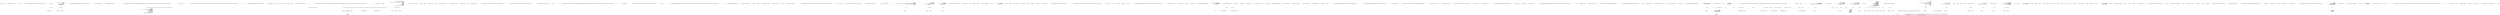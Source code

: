 digraph  {
m0_51 [cluster="Unk.SingleOrDefault", file="ErrorExtensions.cs", label="Entry Unk.SingleOrDefault", span=""];
m0_34 [cluster="Unk.Just", file="ErrorExtensions.cs", label="Entry Unk.Just", span=""];
m0_16 [cluster="System.Collections.Generic.IEnumerable<TSource>.Empty<TSource>()", file="ErrorExtensions.cs", label="Entry System.Collections.Generic.IEnumerable<TSource>.Empty<TSource>()", span="62-62"];
m0_30 [cluster="Unk.>", file="ErrorExtensions.cs", label="Entry Unk.>", span=""];
m0_29 [cluster="Unk.Any", file="ErrorExtensions.cs", label="Entry Unk.Any", span=""];
m0_25 [cluster="CommandLine.Core.InstanceChooser.CreateHelpVerbRequestedError(System.Collections.Generic.IEnumerable<System.Tuple<CommandLine.Core.Verb, System.Type>>, string, System.StringComparer)", file="ErrorExtensions.cs", label="Entry CommandLine.Core.InstanceChooser.CreateHelpVerbRequestedError(System.Collections.Generic.IEnumerable<System.Tuple<CommandLine.Core.Verb, System.Type>>, string, System.StringComparer)", span="69-69"];
m0_49 [cluster="CommandLine.Core.InstanceChooser.CreateHelpVerbRequestedError(System.Collections.Generic.IEnumerable<System.Tuple<CommandLine.Core.Verb, System.Type>>, string, System.StringComparer)", file="ErrorExtensions.cs", label="return verb.Length > 0\r\n                      ? verbs.SingleOrDefault(v => nameComparer.Equals(v.Item1.Name, verb))\r\n                             .ToMaybe()\r\n                             .Return(\r\n                                 v => new HelpVerbRequestedError(v.Item1.Name, v.Item2, true),\r\n                                 new HelpVerbRequestedError(null, null, false))\r\n                      : new HelpVerbRequestedError(null, null, false);", span="74-80"];
m0_50 [cluster="CommandLine.Core.InstanceChooser.CreateHelpVerbRequestedError(System.Collections.Generic.IEnumerable<System.Tuple<CommandLine.Core.Verb, System.Type>>, string, System.StringComparer)", file="ErrorExtensions.cs", label="Exit CommandLine.Core.InstanceChooser.CreateHelpVerbRequestedError(System.Collections.Generic.IEnumerable<System.Tuple<CommandLine.Core.Verb, System.Type>>, string, System.StringComparer)", span="69-69"];
m0_32 [cluster="CommandLine.BadVerbSelectedError.BadVerbSelectedError(string)", file="ErrorExtensions.cs", label="Entry CommandLine.BadVerbSelectedError.BadVerbSelectedError(string)", span="342-342"];
m0_53 [cluster="CommandLine.HelpVerbRequestedError.HelpVerbRequestedError(string, System.Type, bool)", file="ErrorExtensions.cs", label="Entry CommandLine.HelpVerbRequestedError.HelpVerbRequestedError(string, System.Type, bool)", span="368-368"];
m0_3 [cluster="CommandLine.Core.InstanceChooser.Choose(System.Func<System.Collections.Generic.IEnumerable<string>, System.Collections.Generic.IEnumerable<CommandLine.Core.OptionSpecification>, CommandLine.Core.StatePair<System.Collections.Generic.IEnumerable<CommandLine.Core.Token>>>, System.Collections.Generic.IEnumerable<System.Type>, System.Collections.Generic.IEnumerable<string>, System.StringComparer, System.Globalization.CultureInfo)", file="ErrorExtensions.cs", label="Entry CommandLine.Core.InstanceChooser.Choose(System.Func<System.Collections.Generic.IEnumerable<string>, System.Collections.Generic.IEnumerable<CommandLine.Core.OptionSpecification>, CommandLine.Core.StatePair<System.Collections.Generic.IEnumerable<CommandLine.Core.Token>>>, System.Collections.Generic.IEnumerable<System.Type>, System.Collections.Generic.IEnumerable<string>, System.StringComparer, System.Globalization.CultureInfo)", span="26-26"];
m0_12 [cluster="CommandLine.Core.InstanceChooser.Choose(System.Func<System.Collections.Generic.IEnumerable<string>, System.Collections.Generic.IEnumerable<CommandLine.Core.OptionSpecification>, CommandLine.Core.StatePair<System.Collections.Generic.IEnumerable<CommandLine.Core.Token>>>, System.Collections.Generic.IEnumerable<System.Type>, System.Collections.Generic.IEnumerable<string>, System.StringComparer, System.Globalization.CultureInfo)", file="ErrorExtensions.cs", label="var verbs = Verb.SelectFromTypes(types)", span="33-33"];
m0_13 [cluster="CommandLine.Core.InstanceChooser.Choose(System.Func<System.Collections.Generic.IEnumerable<string>, System.Collections.Generic.IEnumerable<CommandLine.Core.OptionSpecification>, CommandLine.Core.StatePair<System.Collections.Generic.IEnumerable<CommandLine.Core.Token>>>, System.Collections.Generic.IEnumerable<System.Type>, System.Collections.Generic.IEnumerable<string>, System.StringComparer, System.Globalization.CultureInfo)", file="ErrorExtensions.cs", label="return arguments.Empty()\r\n                ? ParserResult.Create<object>(\r\n                    ParserResultType.Verbs, new NullInstance(), new[] { new NoVerbSelectedError() }, Maybe.Just(types))\r\n                : nameComparer.Equals(''help'', arguments.First())\r\n                   ? ParserResult.Create<object>(\r\n                        ParserResultType.Verbs,\r\n                        new NullInstance(), new[] { CreateHelpVerbRequestedError(\r\n                            verbs,\r\n                            arguments.Skip(1).SingleOrDefault() ?? string.Empty,\r\n                            nameComparer) }, Maybe.Just(types))\r\n                   : MatchVerb(tokenizer, verbs, arguments, nameComparer, parsingCulture);", span="35-45"];
m0_14 [cluster="CommandLine.Core.InstanceChooser.Choose(System.Func<System.Collections.Generic.IEnumerable<string>, System.Collections.Generic.IEnumerable<CommandLine.Core.OptionSpecification>, CommandLine.Core.StatePair<System.Collections.Generic.IEnumerable<CommandLine.Core.Token>>>, System.Collections.Generic.IEnumerable<System.Type>, System.Collections.Generic.IEnumerable<string>, System.StringComparer, System.Globalization.CultureInfo)", file="ErrorExtensions.cs", label="Exit CommandLine.Core.InstanceChooser.Choose(System.Func<System.Collections.Generic.IEnumerable<string>, System.Collections.Generic.IEnumerable<CommandLine.Core.OptionSpecification>, CommandLine.Core.StatePair<System.Collections.Generic.IEnumerable<CommandLine.Core.Token>>>, System.Collections.Generic.IEnumerable<System.Type>, System.Collections.Generic.IEnumerable<string>, System.StringComparer, System.Globalization.CultureInfo)", span="26-26"];
m0_11 [cluster="CommandLine.Core.NameLookup.Contains(string, System.Collections.Generic.IEnumerable<CommandLine.Core.OptionSpecification>, System.StringComparer)", file="ErrorExtensions.cs", label="Entry CommandLine.Core.NameLookup.Contains(string, System.Collections.Generic.IEnumerable<CommandLine.Core.OptionSpecification>, System.StringComparer)", span="11-11"];
m0_22 [cluster="System.StringComparer.Equals(string, string)", file="ErrorExtensions.cs", label="Entry System.StringComparer.Equals(string, string)", span="0-0"];
m0_41 [cluster="Unk.Single", file="ErrorExtensions.cs", label="Entry Unk.Single", span=""];
m0_52 [cluster="Unk.ToMaybe", file="ErrorExtensions.cs", label="Entry Unk.ToMaybe", span=""];
m0_58 [cluster="lambda expression", file="ErrorExtensions.cs", label="Entry lambda expression", span="78-78"];
m0_4 [cluster="lambda expression", file="ErrorExtensions.cs", label="Entry lambda expression", span="19-19"];
m0_6 [cluster="lambda expression", file="ErrorExtensions.cs", label="Exit lambda expression", span="19-19"];
m0_8 [cluster="lambda expression", file="ErrorExtensions.cs", label="Entry lambda expression", span="19-19"];
m0_10 [cluster="lambda expression", file="ErrorExtensions.cs", label="Exit lambda expression", span="19-19"];
m0_36 [cluster="lambda expression", file="ErrorExtensions.cs", label="nameComparer.Equals(a.Item1.Name, arguments.First())", span="55-55"];
m0_39 [cluster="lambda expression", file="ErrorExtensions.cs", label="Activator.CreateInstance(verbs.Single(v => nameComparer.Equals(v.Item1.Name, arguments.First())).Item2)", span="57-57"];
m0_44 [cluster="lambda expression", file="ErrorExtensions.cs", label="nameComparer.Equals(v.Item1.Name, arguments.First())", span="57-57"];
m0_35 [cluster="lambda expression", file="ErrorExtensions.cs", label="Entry lambda expression", span="55-55"];
m0_38 [cluster="lambda expression", file="ErrorExtensions.cs", label="Entry lambda expression", span="57-57"];
m0_46 [cluster="lambda expression", file="ErrorExtensions.cs", label="Entry lambda expression", span="66-66"];
m0_37 [cluster="lambda expression", file="ErrorExtensions.cs", label="Exit lambda expression", span="55-55"];
m0_40 [cluster="lambda expression", file="ErrorExtensions.cs", label="Exit lambda expression", span="57-57"];
m0_43 [cluster="lambda expression", file="ErrorExtensions.cs", label="Entry lambda expression", span="57-57"];
m0_45 [cluster="lambda expression", file="ErrorExtensions.cs", label="Exit lambda expression", span="57-57"];
m0_47 [cluster="lambda expression", file="ErrorExtensions.cs", label="v.Item2", span="66-66"];
m0_48 [cluster="lambda expression", file="ErrorExtensions.cs", label="Exit lambda expression", span="66-66"];
m0_56 [cluster="lambda expression", file="ErrorExtensions.cs", label="nameComparer.Equals(v.Item1.Name, verb)", span="75-75"];
m0_55 [cluster="lambda expression", file="ErrorExtensions.cs", label="Entry lambda expression", span="75-75"];
m0_57 [cluster="lambda expression", file="ErrorExtensions.cs", label="Exit lambda expression", span="75-75"];
m0_59 [cluster="lambda expression", file="ErrorExtensions.cs", label="new HelpVerbRequestedError(v.Item1.Name, v.Item2, true)", span="78-78"];
m0_60 [cluster="lambda expression", file="ErrorExtensions.cs", label="Exit lambda expression", span="78-78"];
m0_21 [cluster="System.Collections.Generic.IEnumerable<TSource>.First<TSource>()", file="ErrorExtensions.cs", label="Entry System.Collections.Generic.IEnumerable<TSource>.First<TSource>()", span="0-0"];
m0_23 [cluster="System.Collections.Generic.IEnumerable<TSource>.Skip<TSource>(int)", file="ErrorExtensions.cs", label="Entry System.Collections.Generic.IEnumerable<TSource>.Skip<TSource>(int)", span="0-0"];
m0_19 [cluster="CommandLine.Infrastructure.Maybe.Just<T>(T)", file="ErrorExtensions.cs", label="Entry CommandLine.Infrastructure.Maybe.Just<T>(T)", span="68-68"];
m0_33 [cluster="Unk.Select", file="ErrorExtensions.cs", label="Entry Unk.Select", span=""];
m0_18 [cluster="CommandLine.NoVerbSelectedError.NoVerbSelectedError()", file="ErrorExtensions.cs", label="Entry CommandLine.NoVerbSelectedError.NoVerbSelectedError()", span="406-406"];
m0_0 [cluster="CommandLine.Core.InstanceChooser.Choose(System.Collections.Generic.IEnumerable<System.Type>, System.Collections.Generic.IEnumerable<string>, System.StringComparer, System.Globalization.CultureInfo)", file="ErrorExtensions.cs", label="Entry CommandLine.Core.InstanceChooser.Choose(System.Collections.Generic.IEnumerable<System.Type>, System.Collections.Generic.IEnumerable<string>, System.StringComparer, System.Globalization.CultureInfo)", span="12-12"];
m0_2 [cluster="CommandLine.Core.InstanceChooser.Choose(System.Collections.Generic.IEnumerable<System.Type>, System.Collections.Generic.IEnumerable<string>, System.StringComparer, System.Globalization.CultureInfo)", file="ErrorExtensions.cs", label="Exit CommandLine.Core.InstanceChooser.Choose(System.Collections.Generic.IEnumerable<System.Type>, System.Collections.Generic.IEnumerable<string>, System.StringComparer, System.Globalization.CultureInfo)", span="12-12"];
m0_7 [cluster="CommandLine.Core.Tokenizer.Tokenize(System.Collections.Generic.IEnumerable<string>, System.Func<string, bool>)", file="ErrorExtensions.cs", label="Entry CommandLine.Core.Tokenizer.Tokenize(System.Collections.Generic.IEnumerable<string>, System.Func<string, bool>)", span="11-11"];
m0_54 [cluster="Unk.Return", file="ErrorExtensions.cs", label="Entry Unk.Return", span=""];
m0_26 [cluster="CommandLine.Core.InstanceChooser.MatchVerb(System.Func<System.Collections.Generic.IEnumerable<string>, System.Collections.Generic.IEnumerable<CommandLine.Core.OptionSpecification>, CommandLine.Core.StatePair<System.Collections.Generic.IEnumerable<CommandLine.Core.Token>>>, System.Collections.Generic.IEnumerable<System.Tuple<CommandLine.Core.Verb, System.Type>>, System.Collections.Generic.IEnumerable<string>, System.StringComparer, System.Globalization.CultureInfo)", file="ErrorExtensions.cs", label="Entry CommandLine.Core.InstanceChooser.MatchVerb(System.Func<System.Collections.Generic.IEnumerable<string>, System.Collections.Generic.IEnumerable<CommandLine.Core.OptionSpecification>, CommandLine.Core.StatePair<System.Collections.Generic.IEnumerable<CommandLine.Core.Token>>>, System.Collections.Generic.IEnumerable<System.Tuple<CommandLine.Core.Verb, System.Type>>, System.Collections.Generic.IEnumerable<string>, System.StringComparer, System.Globalization.CultureInfo)", span="48-48"];
m0_27 [cluster="CommandLine.Core.InstanceChooser.MatchVerb(System.Func<System.Collections.Generic.IEnumerable<string>, System.Collections.Generic.IEnumerable<CommandLine.Core.OptionSpecification>, CommandLine.Core.StatePair<System.Collections.Generic.IEnumerable<CommandLine.Core.Token>>>, System.Collections.Generic.IEnumerable<System.Tuple<CommandLine.Core.Verb, System.Type>>, System.Collections.Generic.IEnumerable<string>, System.StringComparer, System.Globalization.CultureInfo)", file="ErrorExtensions.cs", label="return verbs.Any(a => nameComparer.Equals(a.Item1.Name, arguments.First()))\r\n                ? InstanceBuilder.Build(\r\n                    Maybe.Just<Func<object>>(() => Activator.CreateInstance(verbs.Single(v => nameComparer.Equals(v.Item1.Name, arguments.First())).Item2)),\r\n                    tokenizer,\r\n                    arguments.Skip(1),\r\n                    nameComparer,\r\n                    parsingCulture)\r\n                : ParserResult.Create<object>(\r\n                    ParserResultType.Verbs,\r\n                    new NullInstance(),\r\n                    new[] { new BadVerbSelectedError(arguments.First()) },\r\n                    Maybe.Just(verbs.Select(v => v.Item2)));", span="55-66"];
m0_28 [cluster="CommandLine.Core.InstanceChooser.MatchVerb(System.Func<System.Collections.Generic.IEnumerable<string>, System.Collections.Generic.IEnumerable<CommandLine.Core.OptionSpecification>, CommandLine.Core.StatePair<System.Collections.Generic.IEnumerable<CommandLine.Core.Token>>>, System.Collections.Generic.IEnumerable<System.Tuple<CommandLine.Core.Verb, System.Type>>, System.Collections.Generic.IEnumerable<string>, System.StringComparer, System.Globalization.CultureInfo)", file="ErrorExtensions.cs", label="Exit CommandLine.Core.InstanceChooser.MatchVerb(System.Func<System.Collections.Generic.IEnumerable<string>, System.Collections.Generic.IEnumerable<CommandLine.Core.OptionSpecification>, CommandLine.Core.StatePair<System.Collections.Generic.IEnumerable<CommandLine.Core.Token>>>, System.Collections.Generic.IEnumerable<System.Tuple<CommandLine.Core.Verb, System.Type>>, System.Collections.Generic.IEnumerable<string>, System.StringComparer, System.Globalization.CultureInfo)", span="48-48"];
m0_17 [cluster="CommandLine.NullInstance.NullInstance()", file="ErrorExtensions.cs", label="Entry CommandLine.NullInstance.NullInstance()", span="9-9"];
m0_20 [cluster="CommandLine.ParserResult.Create<T>(CommandLine.ParserResultType, T, System.Collections.Generic.IEnumerable<CommandLine.Error>, CommandLine.Infrastructure.Maybe<System.Collections.Generic.IEnumerable<System.Type>>)", file="ErrorExtensions.cs", label="Entry CommandLine.ParserResult.Create<T>(CommandLine.ParserResultType, T, System.Collections.Generic.IEnumerable<CommandLine.Error>, CommandLine.Infrastructure.Maybe<System.Collections.Generic.IEnumerable<System.Type>>)", span="105-105"];
m0_42 [cluster="Unk.CreateInstance", file="ErrorExtensions.cs", label="Entry Unk.CreateInstance", span=""];
m0_31 [cluster="CommandLine.Core.InstanceBuilder.Build<T>(CommandLine.Infrastructure.Maybe<System.Func<T>>, System.Func<System.Collections.Generic.IEnumerable<string>, System.Collections.Generic.IEnumerable<CommandLine.Core.OptionSpecification>, CommandLine.Core.StatePair<System.Collections.Generic.IEnumerable<CommandLine.Core.Token>>>, System.Collections.Generic.IEnumerable<string>, System.StringComparer, System.Globalization.CultureInfo)", file="ErrorExtensions.cs", label="Entry CommandLine.Core.InstanceBuilder.Build<T>(CommandLine.Infrastructure.Maybe<System.Func<T>>, System.Func<System.Collections.Generic.IEnumerable<string>, System.Collections.Generic.IEnumerable<CommandLine.Core.OptionSpecification>, CommandLine.Core.StatePair<System.Collections.Generic.IEnumerable<CommandLine.Core.Token>>>, System.Collections.Generic.IEnumerable<string>, System.StringComparer, System.Globalization.CultureInfo)", span="34-34"];
m0_15 [cluster="CommandLine.Core.Verb.SelectFromTypes(System.Collections.Generic.IEnumerable<System.Type>)", file="ErrorExtensions.cs", label="Entry CommandLine.Core.Verb.SelectFromTypes(System.Collections.Generic.IEnumerable<System.Type>)", span="40-40"];
m0_24 [cluster="System.Collections.Generic.IEnumerable<TSource>.SingleOrDefault<TSource>()", file="ErrorExtensions.cs", label="Entry System.Collections.Generic.IEnumerable<TSource>.SingleOrDefault<TSource>()", span="0-0"];
m0_61 [cluster="HelpVerbRequestedError.cstr", file="ErrorExtensions.cs", label="Entry HelpVerbRequestedError.cstr", span=""];
m0_62 [file="ErrorExtensions.cs", label="System.StringComparer", span=""];
m0_63 [file="ErrorExtensions.cs", label="System.Collections.Generic.IEnumerable<CommandLine.Core.OptionSpecification>", span=""];
m0_64 [file="ErrorExtensions.cs", label="System.Collections.Generic.IEnumerable<string>", span=""];
m0_65 [file="ErrorExtensions.cs", label="System.StringComparer", span=""];
m0_66 [file="ErrorExtensions.cs", label="System.Collections.Generic.IEnumerable<System.Tuple<CommandLine.Core.Verb, System.Type>>", span=""];
m0_67 [file="ErrorExtensions.cs", label=string, span=""];
m0_68 [file="ErrorExtensions.cs", label="System.StringComparer", span=""];
m1_8 [cluster="CommandLine.Infrastructure.Maybe.Nothing<T>()", file="HelpTextTests.cs", label="Entry CommandLine.Infrastructure.Maybe.Nothing<T>()", span="63-63"];
m1_12 [cluster="Unk.Create", file="HelpTextTests.cs", label="Entry Unk.Create", span=""];
m1_13 [cluster="Unk.Where", file="HelpTextTests.cs", label="Entry Unk.Where", span=""];
m1_6 [cluster="System.Collections.Generic.KeyValuePair<TKey, TValue>.KeyValuePair(TKey, TValue)", file="HelpTextTests.cs", label="Entry System.Collections.Generic.KeyValuePair<TKey, TValue>.KeyValuePair(TKey, TValue)", span="0-0"];
m1_7 [cluster="CommandLine.Core.OptionSpecification.OptionSpecification(string, string, bool, string, CommandLine.Infrastructure.Maybe<int>, CommandLine.Infrastructure.Maybe<int>, char, CommandLine.Infrastructure.Maybe<object>, System.Type, string, string, System.Collections.Generic.IEnumerable<string>)", file="HelpTextTests.cs", label="Entry CommandLine.Core.OptionSpecification.OptionSpecification(string, string, bool, string, CommandLine.Infrastructure.Maybe<int>, CommandLine.Infrastructure.Maybe<int>, char, CommandLine.Infrastructure.Maybe<object>, System.Type, string, string, System.Collections.Generic.IEnumerable<string>)", span="17-17"];
m1_11 [cluster="Unk.Single", file="HelpTextTests.cs", label="Entry Unk.Single", span=""];
m1_15 [cluster="Unk.NotNull", file="HelpTextTests.cs", label="Entry Unk.NotNull", span=""];
m1_27 [cluster="CommandLine.Core.TypeConverter.ChangeType(System.Collections.Generic.IEnumerable<string>, System.Type, bool, System.Globalization.CultureInfo)", file="HelpTextTests.cs", label="Entry CommandLine.Core.TypeConverter.ChangeType(System.Collections.Generic.IEnumerable<string>, System.Type, bool, System.Globalization.CultureInfo)", span="12-12"];
m1_0 [cluster="CommandLine.Tests.Unit.Core.OptionMapperTests.Map_boolean_switch_creates_boolean_value()", file="HelpTextTests.cs", label="Entry CommandLine.Tests.Unit.Core.OptionMapperTests.Map_boolean_switch_creates_boolean_value()", span="16-16"];
m1_1 [cluster="CommandLine.Tests.Unit.Core.OptionMapperTests.Map_boolean_switch_creates_boolean_value()", file="HelpTextTests.cs", label="var tokenPartitions = new[]\r\n                {\r\n                    new KeyValuePair<string, IEnumerable<string>>(''x'', new [] { ''true'' })\r\n                }", span="19-22"];
m1_2 [cluster="CommandLine.Tests.Unit.Core.OptionMapperTests.Map_boolean_switch_creates_boolean_value()", file="HelpTextTests.cs", label="var specProps = new[]\r\n                {\r\n                    SpecificationProperty.Create(\r\n                        new OptionSpecification(''x'', string.Empty, false, string.Empty, Maybe.Nothing<int>(), Maybe.Nothing<int>(), '\0', Maybe.Nothing<object>(), typeof(bool), string.Empty, string.Empty, new List<string>()), \r\n                        typeof(FakeOptions).GetProperties().Single(p => p.Name.Equals(''BoolValue'', StringComparison.Ordinal)),\r\n                        Maybe.Nothing<object>())\r\n                }", span="23-29"];
m1_3 [cluster="CommandLine.Tests.Unit.Core.OptionMapperTests.Map_boolean_switch_creates_boolean_value()", file="HelpTextTests.cs", label="var result = OptionMapper.MapValues(\r\n                specProps.Where(pt => pt.Specification.IsOption()),\r\n                tokenPartitions,\r\n                (vals, type, isScalar) => TypeConverter.ChangeType(vals, type, isScalar, CultureInfo.InvariantCulture),\r\n                StringComparer.InvariantCulture)", span="32-36"];
m1_4 [cluster="CommandLine.Tests.Unit.Core.OptionMapperTests.Map_boolean_switch_creates_boolean_value()", file="HelpTextTests.cs", label="Assert.NotNull(result.Value.Single(\r\n                a => a.Specification.IsOption()\r\n                && ((OptionSpecification)a.Specification).ShortName.Equals(''x'')\r\n                && (bool)((Just<object>)a.Value).Value))", span="39-42"];
m1_5 [cluster="CommandLine.Tests.Unit.Core.OptionMapperTests.Map_boolean_switch_creates_boolean_value()", file="HelpTextTests.cs", label="Exit CommandLine.Tests.Unit.Core.OptionMapperTests.Map_boolean_switch_creates_boolean_value()", span="16-16"];
m1_28 [cluster="lambda expression", file="HelpTextTests.cs", label="Entry lambda expression", span="40-42"];
m1_16 [cluster="lambda expression", file="HelpTextTests.cs", label="Entry lambda expression", span="27-27"];
m1_20 [cluster="lambda expression", file="HelpTextTests.cs", label="Entry lambda expression", span="33-33"];
m1_24 [cluster="lambda expression", file="HelpTextTests.cs", label="Entry lambda expression", span="35-35"];
m1_17 [cluster="lambda expression", file="HelpTextTests.cs", label="p.Name.Equals(''BoolValue'', StringComparison.Ordinal)", span="27-27"];
m1_18 [cluster="lambda expression", file="HelpTextTests.cs", label="Exit lambda expression", span="27-27"];
m1_21 [cluster="lambda expression", file="HelpTextTests.cs", label="pt.Specification.IsOption()", span="33-33"];
m1_22 [cluster="lambda expression", file="HelpTextTests.cs", label="Exit lambda expression", span="33-33"];
m1_25 [cluster="lambda expression", file="HelpTextTests.cs", label="TypeConverter.ChangeType(vals, type, isScalar, CultureInfo.InvariantCulture)", span="35-35"];
m1_26 [cluster="lambda expression", file="HelpTextTests.cs", label="Exit lambda expression", span="35-35"];
m1_29 [cluster="lambda expression", file="HelpTextTests.cs", label="a.Specification.IsOption()\r\n                && ((OptionSpecification)a.Specification).ShortName.Equals(''x'')\r\n                && (bool)((Just<object>)a.Value).Value", span="40-42"];
m1_30 [cluster="lambda expression", file="HelpTextTests.cs", label="Exit lambda expression", span="40-42"];
m1_31 [cluster="string.Equals(string)", file="HelpTextTests.cs", label="Entry string.Equals(string)", span="0-0"];
m1_19 [cluster="string.Equals(string, System.StringComparison)", file="HelpTextTests.cs", label="Entry string.Equals(string, System.StringComparison)", span="0-0"];
m1_23 [cluster="CommandLine.Core.Specification.IsOption()", file="HelpTextTests.cs", label="Entry CommandLine.Core.Specification.IsOption()", span="11-11"];
m1_14 [cluster="Unk.MapValues", file="HelpTextTests.cs", label="Entry Unk.MapValues", span=""];
m1_10 [cluster="System.Type.GetProperties()", file="HelpTextTests.cs", label="Entry System.Type.GetProperties()", span="0-0"];
m1_9 [cluster="System.Collections.Generic.List<T>.List()", file="HelpTextTests.cs", label="Entry System.Collections.Generic.List<T>.List()", span="0-0"];
m2_27 [cluster="System.Linq.Enumerable.Empty<TResult>()", file="ParserTests.cs", label="Entry System.Linq.Enumerable.Empty<TResult>()", span="0-0"];
m2_28 [cluster="CommandLine.Core.OptionSpecification.FromAttribute(CommandLine.OptionAttribute, System.Type, System.Collections.Generic.IEnumerable<string>)", file="ParserTests.cs", label="Entry CommandLine.Core.OptionSpecification.FromAttribute(CommandLine.OptionAttribute, System.Type, System.Collections.Generic.IEnumerable<string>)", span="32-32"];
m2_0 [cluster="CommandLine.Core.Specification.Specification(CommandLine.Core.SpecificationType, bool, CommandLine.Infrastructure.Maybe<int>, CommandLine.Infrastructure.Maybe<int>, CommandLine.Infrastructure.Maybe<object>, System.Type, CommandLine.Core.TargetType)", file="ParserTests.cs", label="Entry CommandLine.Core.Specification.Specification(CommandLine.Core.SpecificationType, bool, CommandLine.Infrastructure.Maybe<int>, CommandLine.Infrastructure.Maybe<int>, CommandLine.Infrastructure.Maybe<object>, System.Type, CommandLine.Core.TargetType)", span="35-35"];
m2_1 [cluster="CommandLine.Core.Specification.Specification(CommandLine.Core.SpecificationType, bool, CommandLine.Infrastructure.Maybe<int>, CommandLine.Infrastructure.Maybe<int>, CommandLine.Infrastructure.Maybe<object>, System.Type, CommandLine.Core.TargetType)", file="ParserTests.cs", label="this.tag = tag", span="38-38"];
m2_2 [cluster="CommandLine.Core.Specification.Specification(CommandLine.Core.SpecificationType, bool, CommandLine.Infrastructure.Maybe<int>, CommandLine.Infrastructure.Maybe<int>, CommandLine.Infrastructure.Maybe<object>, System.Type, CommandLine.Core.TargetType)", file="ParserTests.cs", label="this.required = required", span="39-39"];
m2_3 [cluster="CommandLine.Core.Specification.Specification(CommandLine.Core.SpecificationType, bool, CommandLine.Infrastructure.Maybe<int>, CommandLine.Infrastructure.Maybe<int>, CommandLine.Infrastructure.Maybe<object>, System.Type, CommandLine.Core.TargetType)", file="ParserTests.cs", label="this.min = min", span="40-40"];
m2_4 [cluster="CommandLine.Core.Specification.Specification(CommandLine.Core.SpecificationType, bool, CommandLine.Infrastructure.Maybe<int>, CommandLine.Infrastructure.Maybe<int>, CommandLine.Infrastructure.Maybe<object>, System.Type, CommandLine.Core.TargetType)", file="ParserTests.cs", label="this.max = max", span="41-41"];
m2_5 [cluster="CommandLine.Core.Specification.Specification(CommandLine.Core.SpecificationType, bool, CommandLine.Infrastructure.Maybe<int>, CommandLine.Infrastructure.Maybe<int>, CommandLine.Infrastructure.Maybe<object>, System.Type, CommandLine.Core.TargetType)", file="ParserTests.cs", label="this.defaultValue = defaultValue", span="42-42"];
m2_6 [cluster="CommandLine.Core.Specification.Specification(CommandLine.Core.SpecificationType, bool, CommandLine.Infrastructure.Maybe<int>, CommandLine.Infrastructure.Maybe<int>, CommandLine.Infrastructure.Maybe<object>, System.Type, CommandLine.Core.TargetType)", file="ParserTests.cs", label="this.conversionType = conversionType", span="43-43"];
m2_7 [cluster="CommandLine.Core.Specification.Specification(CommandLine.Core.SpecificationType, bool, CommandLine.Infrastructure.Maybe<int>, CommandLine.Infrastructure.Maybe<int>, CommandLine.Infrastructure.Maybe<object>, System.Type, CommandLine.Core.TargetType)", file="ParserTests.cs", label="this.targetType = targetType", span="44-44"];
m2_8 [cluster="CommandLine.Core.Specification.Specification(CommandLine.Core.SpecificationType, bool, CommandLine.Infrastructure.Maybe<int>, CommandLine.Infrastructure.Maybe<int>, CommandLine.Infrastructure.Maybe<object>, System.Type, CommandLine.Core.TargetType)", file="ParserTests.cs", label="Exit CommandLine.Core.Specification.Specification(CommandLine.Core.SpecificationType, bool, CommandLine.Infrastructure.Maybe<int>, CommandLine.Infrastructure.Maybe<int>, CommandLine.Infrastructure.Maybe<object>, System.Type, CommandLine.Core.TargetType)", span="35-35"];
m2_24 [cluster="System.Collections.Generic.IEnumerable<TSource>.Count<TSource>()", file="ParserTests.cs", label="Entry System.Collections.Generic.IEnumerable<TSource>.Count<TSource>()", span="0-0"];
m2_23 [cluster="System.Collections.IEnumerable.OfType<TResult>()", file="ParserTests.cs", label="Entry System.Collections.IEnumerable.OfType<TResult>()", span="0-0"];
m2_29 [cluster="string.ToLowerInvariant()", file="ParserTests.cs", label="Entry string.ToLowerInvariant()", span="0-0"];
m2_26 [cluster="System.Enum.GetNames(System.Type)", file="ParserTests.cs", label="Entry System.Enum.GetNames(System.Type)", span="0-0"];
m2_31 [cluster="CommandLine.Core.ValueSpecification.FromAttribute(CommandLine.ValueAttribute, System.Type)", file="ParserTests.cs", label="Entry CommandLine.Core.ValueSpecification.FromAttribute(CommandLine.ValueAttribute, System.Type)", span="18-18"];
m2_9 [cluster="CommandLine.Core.Specification.FromProperty(System.Reflection.PropertyInfo)", file="ParserTests.cs", label="Entry CommandLine.Core.Specification.FromProperty(System.Reflection.PropertyInfo)", span="82-82"];
m2_10 [cluster="CommandLine.Core.Specification.FromProperty(System.Reflection.PropertyInfo)", file="ParserTests.cs", label="var attrs = property.GetCustomAttributes(true)", span="84-84"];
m2_13 [cluster="CommandLine.Core.Specification.FromProperty(System.Reflection.PropertyInfo)", file="ParserTests.cs", label="var spec = OptionSpecification.FromAttribute(oa.Single(), property.PropertyType,\r\n                    property.PropertyType.IsEnum\r\n                        ? Enum.GetNames(property.PropertyType)\r\n                        : Enumerable.Empty<string>())", span="88-91"];
m2_15 [cluster="CommandLine.Core.Specification.FromProperty(System.Reflection.PropertyInfo)", file="ParserTests.cs", label="return spec.WithLongName(property.Name.ToLowerInvariant());", span="94-94"];
m2_19 [cluster="CommandLine.Core.Specification.FromProperty(System.Reflection.PropertyInfo)", file="ParserTests.cs", label="return ValueSpecification.FromAttribute(va.Single(), property.PropertyType);", span="102-102"];
m2_11 [cluster="CommandLine.Core.Specification.FromProperty(System.Reflection.PropertyInfo)", file="ParserTests.cs", label="var oa = attrs.OfType<OptionAttribute>()", span="85-85"];
m2_17 [cluster="CommandLine.Core.Specification.FromProperty(System.Reflection.PropertyInfo)", file="ParserTests.cs", label="var va = attrs.OfType<ValueAttribute>()", span="99-99"];
m2_12 [cluster="CommandLine.Core.Specification.FromProperty(System.Reflection.PropertyInfo)", file="ParserTests.cs", label="oa.Count() == 1", span="86-86"];
m2_14 [cluster="CommandLine.Core.Specification.FromProperty(System.Reflection.PropertyInfo)", file="ParserTests.cs", label="spec.ShortName.Length == 0 && spec.LongName.Length == 0", span="92-92"];
m2_16 [cluster="CommandLine.Core.Specification.FromProperty(System.Reflection.PropertyInfo)", file="ParserTests.cs", label="return spec;", span="96-96"];
m2_18 [cluster="CommandLine.Core.Specification.FromProperty(System.Reflection.PropertyInfo)", file="ParserTests.cs", label="va.Count() == 1", span="100-100"];
m2_20 [cluster="CommandLine.Core.Specification.FromProperty(System.Reflection.PropertyInfo)", file="ParserTests.cs", label="throw new InvalidOperationException();", span="105-105"];
m2_21 [cluster="CommandLine.Core.Specification.FromProperty(System.Reflection.PropertyInfo)", file="ParserTests.cs", label="Exit CommandLine.Core.Specification.FromProperty(System.Reflection.PropertyInfo)", span="82-82"];
m2_22 [cluster="System.Reflection.MemberInfo.GetCustomAttributes(bool)", file="ParserTests.cs", label="Entry System.Reflection.MemberInfo.GetCustomAttributes(bool)", span="0-0"];
m2_25 [cluster="System.Collections.Generic.IEnumerable<TSource>.Single<TSource>()", file="ParserTests.cs", label="Entry System.Collections.Generic.IEnumerable<TSource>.Single<TSource>()", span="0-0"];
m2_30 [cluster="CommandLine.Core.OptionSpecification.WithLongName(string)", file="ParserTests.cs", label="Entry CommandLine.Core.OptionSpecification.WithLongName(string)", span="20-20"];
m2_32 [cluster="System.InvalidOperationException.InvalidOperationException()", file="ParserTests.cs", label="Entry System.InvalidOperationException.InvalidOperationException()", span="0-0"];
m2_33 [file="ParserTests.cs", label="CommandLine.Core.Specification", span=""];
m4_46 [cluster="Unk.ThrowingValidate", file="StringExtensions.cs", label="Entry Unk.ThrowingValidate", span=""];
m4_65 [cluster="T.SetProperties<T>(System.Collections.Generic.IEnumerable<CommandLine.Core.SpecificationProperty>, System.Func<CommandLine.Core.SpecificationProperty, bool>, System.Func<CommandLine.Core.SpecificationProperty, object>)", file="StringExtensions.cs", label="Entry T.SetProperties<T>(System.Collections.Generic.IEnumerable<CommandLine.Core.SpecificationProperty>, System.Func<CommandLine.Core.SpecificationProperty, bool>, System.Func<CommandLine.Core.SpecificationProperty, object>)", span="58-58"];
m4_10 [cluster="CommandLine.Core.Tokenizer.ExplodeOptionList(CommandLine.Core.StatePair<System.Collections.Generic.IEnumerable<CommandLine.Core.Token>>, System.Func<string, CommandLine.Infrastructure.Maybe<char>>)", file="StringExtensions.cs", label="Entry CommandLine.Core.Tokenizer.ExplodeOptionList(CommandLine.Core.StatePair<System.Collections.Generic.IEnumerable<CommandLine.Core.Token>>, System.Func<string, CommandLine.Infrastructure.Maybe<char>>)", span="44-44"];
m4_108 [cluster="string.MatchName(string, string, System.StringComparer)", file="StringExtensions.cs", label="Entry string.MatchName(string, string, System.StringComparer)", span="8-8"];
m4_55 [cluster="CommandLine.Core.TokenPartitioner.Partition(System.Collections.Generic.IEnumerable<CommandLine.Core.Token>, System.Func<string, CommandLine.Infrastructure.Maybe<CommandLine.Core.TypeDescriptor>>)", file="StringExtensions.cs", label="Entry CommandLine.Core.TokenPartitioner.Partition(System.Collections.Generic.IEnumerable<CommandLine.Core.Token>, System.Func<string, CommandLine.Infrastructure.Maybe<CommandLine.Core.TypeDescriptor>>)", span="12-12"];
m4_44 [cluster="CommandLine.Infrastructure.Maybe<T1>.Return<T1, T2>(System.Func<T1, T2>, T2)", file="StringExtensions.cs", label="Entry CommandLine.Infrastructure.Maybe<T1>.Return<T1, T2>(System.Func<T1, T2>, T2)", span="100-100"];
m4_71 [cluster="System.Collections.Generic.IEnumerable<TSource>.ToArray<TSource>()", file="StringExtensions.cs", label="Entry System.Collections.Generic.IEnumerable<TSource>.ToArray<TSource>()", span="0-0"];
m4_101 [cluster="CommandLine.Core.TypeConverter.ChangeType(System.Collections.Generic.IEnumerable<string>, System.Type, bool, System.Globalization.CultureInfo)", file="StringExtensions.cs", label="Entry CommandLine.Core.TypeConverter.ChangeType(System.Collections.Generic.IEnumerable<string>, System.Type, bool, System.Globalization.CultureInfo)", span="12-12"];
m4_115 [cluster="CommandLine.Infrastructure.Maybe<T>.IsJust<T>()", file="StringExtensions.cs", label="Entry CommandLine.Infrastructure.Maybe<T>.IsJust<T>()", span="149-149"];
m4_130 [cluster="CommandLine.Infrastructure.Maybe<T>.MatchNothing()", file="StringExtensions.cs", label="Entry CommandLine.Infrastructure.Maybe<T>.MatchNothing()", span="26-26"];
m4_90 [cluster="Unk.>", file="StringExtensions.cs", label="Entry Unk.>", span=""];
m4_18 [cluster="CommandLine.Core.NameLookup.HavingSeparator(string, System.Collections.Generic.IEnumerable<CommandLine.Core.OptionSpecification>, System.StringComparer)", file="StringExtensions.cs", label="Entry CommandLine.Core.NameLookup.HavingSeparator(string, System.Collections.Generic.IEnumerable<CommandLine.Core.OptionSpecification>, System.StringComparer)", span="16-16"];
m4_58 [cluster="CommandLine.Core.Specification.IsValue()", file="StringExtensions.cs", label="Entry CommandLine.Core.Specification.IsValue()", span="15-15"];
m4_70 [cluster="System.Type.CreateDefaultForImmutable()", file="StringExtensions.cs", label="Entry System.Type.CreateDefaultForImmutable()", span="122-122"];
m4_68 [cluster="System.Reflection.MethodBase.GetParameters()", file="StringExtensions.cs", label="Entry System.Reflection.MethodBase.GetParameters()", span="0-0"];
m4_74 [cluster="System.Collections.Generic.IEnumerable<CommandLine.Core.SpecificationProperty>.Validate(System.Collections.Generic.IEnumerable<System.Func<System.Collections.Generic.IEnumerable<CommandLine.Core.SpecificationProperty>, System.Collections.Generic.IEnumerable<CommandLine.Error>>>)", file="StringExtensions.cs", label="Entry System.Collections.Generic.IEnumerable<CommandLine.Core.SpecificationProperty>.Validate(System.Collections.Generic.IEnumerable<System.Func<System.Collections.Generic.IEnumerable<CommandLine.Core.SpecificationProperty>, System.Collections.Generic.IEnumerable<CommandLine.Error>>>)", span="40-40"];
m4_76 [cluster="Unk.Create", file="StringExtensions.cs", label="Entry Unk.Create", span=""];
m4_123 [cluster="CommandLine.Infrastructure.Maybe<T>.IsNothing<T>()", file="StringExtensions.cs", label="Entry CommandLine.Infrastructure.Maybe<T>.IsNothing<T>()", span="144-144"];
m4_119 [cluster="CommandLine.Infrastructure.Maybe<T>.FromJust<T>(System.Exception)", file="StringExtensions.cs", label="Entry CommandLine.Infrastructure.Maybe<T>.FromJust<T>(System.Exception)", span="134-134"];
m4_86 [cluster="CommandLine.Core.SpecificationProperty.Create(CommandLine.Core.Specification, System.Reflection.PropertyInfo, CommandLine.Infrastructure.Maybe<object>)", file="StringExtensions.cs", label="Entry CommandLine.Core.SpecificationProperty.Create(CommandLine.Core.Specification, System.Reflection.PropertyInfo, CommandLine.Infrastructure.Maybe<object>)", span="21-21"];
m4_14 [cluster="CommandLine.Core.NameLookup.Contains(string, System.Collections.Generic.IEnumerable<CommandLine.Core.OptionSpecification>, System.StringComparer)", file="StringExtensions.cs", label="Entry CommandLine.Core.NameLookup.Contains(string, System.Collections.Generic.IEnumerable<CommandLine.Core.OptionSpecification>, System.StringComparer)", span="11-11"];
m4_67 [cluster="Unk.GetConstructor", file="StringExtensions.cs", label="Entry Unk.GetConstructor", span=""];
m4_50 [cluster="System.StringComparer.Equals(string, string)", file="StringExtensions.cs", label="Entry System.StringComparer.Equals(string, string)", span="0-0"];
m4_45 [cluster="System.Type.GetSpecifications<T>(System.Func<System.Reflection.PropertyInfo, T>)", file="StringExtensions.cs", label="Entry System.Type.GetSpecifications<T>(System.Func<System.Reflection.PropertyInfo, T>)", span="14-14"];
m4_60 [cluster="Unk.Single", file="StringExtensions.cs", label="Entry Unk.Single", span=""];
m4_48 [cluster="System.Collections.Generic.IEnumerable<TSource>.Any<TSource>()", file="StringExtensions.cs", label="Entry System.Collections.Generic.IEnumerable<TSource>.Any<TSource>()", span="0-0"];
m4_51 [cluster="System.Func<TResult>.Invoke()", file="StringExtensions.cs", label="Entry System.Func<TResult>.Invoke()", span="0-0"];
m4_73 [cluster="CommandLine.Core.SpecificationPropertyRules.Lookup(System.Collections.Generic.IEnumerable<CommandLine.Core.Token>)", file="StringExtensions.cs", label="Entry CommandLine.Core.SpecificationPropertyRules.Lookup(System.Collections.Generic.IEnumerable<CommandLine.Core.Token>)", span="12-12"];
m4_91 [cluster="lambda expression", file="StringExtensions.cs", label="Entry lambda expression", span="54-54"];
m4_5 [cluster="lambda expression", file="StringExtensions.cs", label="var tokens = Tokenizer.Tokenize(args, name => NameLookup.Contains(name, optionSpecs, nameComparer))", span="23-23"];
m4_12 [cluster="lambda expression", file="StringExtensions.cs", label="NameLookup.Contains(name, optionSpecs, nameComparer)", span="23-23"];
m4_6 [cluster="lambda expression", file="StringExtensions.cs", label="var explodedTokens = Tokenizer.ExplodeOptionList(\r\n                            tokens,\r\n                            name => NameLookup.HavingSeparator(name, optionSpecs, nameComparer))", span="24-26"];
m4_16 [cluster="lambda expression", file="StringExtensions.cs", label="NameLookup.HavingSeparator(name, optionSpecs, nameComparer)", span="26-26"];
m4_4 [cluster="lambda expression", file="StringExtensions.cs", label="Entry lambda expression", span="21-28"];
m4_11 [cluster="lambda expression", file="StringExtensions.cs", label="Entry lambda expression", span="23-23"];
m4_7 [cluster="lambda expression", file="StringExtensions.cs", label="return explodedTokens;", span="27-27"];
m4_15 [cluster="lambda expression", file="StringExtensions.cs", label="Entry lambda expression", span="26-26"];
m4_8 [cluster="lambda expression", file="StringExtensions.cs", label="Exit lambda expression", span="21-28"];
m4_13 [cluster="lambda expression", file="StringExtensions.cs", label="Exit lambda expression", span="23-23"];
m4_17 [cluster="lambda expression", file="StringExtensions.cs", label="Exit lambda expression", span="26-26"];
m4_88 [cluster="lambda expression", file="StringExtensions.cs", label="typeof(T).IsMutable()\r\n                    ? factory.Return(f => f(), Activator.CreateInstance<T>())\r\n                    : ReflectionHelper.CreateDefaultImmutableInstance<T>(\r\n                        (from p in specProps select p.Specification.ConversionType).ToArray())", span="53-56"];
m4_95 [cluster="lambda expression", file="StringExtensions.cs", label="TypeLookup.FindTypeDescriptorAndSibling(name, optionSpecs, nameComparer)", span="72-72"];
m4_99 [cluster="lambda expression", file="StringExtensions.cs", label="TypeConverter.ChangeType(vals, type, isScalar, parsingCulture)", span="77-77"];
m4_103 [cluster="lambda expression", file="StringExtensions.cs", label="TypeConverter.ChangeType(vals, type, isScalar, parsingCulture)", span="83-83"];
m4_106 [cluster="lambda expression", file="StringExtensions.cs", label="token.Text.MatchName(o.ShortName, o.LongName, nameComparer)", span="87-87"];
m4_77 [cluster="lambda expression", file="StringExtensions.cs", label="Entry lambda expression", span="41-41"];
m4_81 [cluster="lambda expression", file="StringExtensions.cs", label="Entry lambda expression", span="43-44"];
m4_94 [cluster="lambda expression", file="StringExtensions.cs", label="Entry lambda expression", span="72-72"];
m4_98 [cluster="lambda expression", file="StringExtensions.cs", label="Entry lambda expression", span="77-77"];
m4_102 [cluster="lambda expression", file="StringExtensions.cs", label="Entry lambda expression", span="83-83"];
m4_105 [cluster="lambda expression", file="StringExtensions.cs", label="Entry lambda expression", span="87-87"];
m4_109 [cluster="lambda expression", file="StringExtensions.cs", label="Entry lambda expression", span="94-94"];
m4_137 [cluster="lambda expression", file="StringExtensions.cs", label="Entry lambda expression", span="114-114"];
m4_140 [cluster="lambda expression", file="StringExtensions.cs", label="Entry lambda expression", span="115-115"];
m4_112 [cluster="lambda expression", file="StringExtensions.cs", label="Entry lambda expression", span="97-97"];
m4_116 [cluster="lambda expression", file="StringExtensions.cs", label="Entry lambda expression", span="98-98"];
m4_120 [cluster="lambda expression", file="StringExtensions.cs", label="Entry lambda expression", span="100-100"];
m4_124 [cluster="lambda expression", file="StringExtensions.cs", label="Entry lambda expression", span="101-101"];
m4_127 [cluster="lambda expression", file="StringExtensions.cs", label="Entry lambda expression", span="103-105"];
m4_131 [cluster="lambda expression", file="StringExtensions.cs", label="Entry lambda expression", span="106-106"];
m4_78 [cluster="lambda expression", file="StringExtensions.cs", label="f().GetType()", span="41-41"];
m4_79 [cluster="lambda expression", file="StringExtensions.cs", label="Exit lambda expression", span="41-41"];
m4_82 [cluster="lambda expression", file="StringExtensions.cs", label="SpecificationProperty.Create(\r\n                    Specification.FromProperty(pi), pi, Maybe.Nothing<object>())", span="43-44"];
m4_83 [cluster="lambda expression", file="StringExtensions.cs", label="Exit lambda expression", span="43-44"];
m4_87 [cluster="lambda expression", file="StringExtensions.cs", label="Entry lambda expression", span="52-56"];
m4_89 [cluster="lambda expression", file="StringExtensions.cs", label="Exit lambda expression", span="52-56"];
m4_92 [cluster="lambda expression", file="StringExtensions.cs", label="f()", span="54-54"];
m4_93 [cluster="lambda expression", file="StringExtensions.cs", label="Exit lambda expression", span="54-54"];
m4_96 [cluster="lambda expression", file="StringExtensions.cs", label="Exit lambda expression", span="72-72"];
m4_100 [cluster="lambda expression", file="StringExtensions.cs", label="Exit lambda expression", span="77-77"];
m4_104 [cluster="lambda expression", file="StringExtensions.cs", label="Exit lambda expression", span="83-83"];
m4_107 [cluster="lambda expression", file="StringExtensions.cs", label="Exit lambda expression", span="87-87"];
m4_110 [cluster="lambda expression", file="StringExtensions.cs", label="f()", span="94-94"];
m4_111 [cluster="lambda expression", file="StringExtensions.cs", label="Exit lambda expression", span="94-94"];
m4_113 [cluster="lambda expression", file="StringExtensions.cs", label="sp.Value.IsJust()", span="97-97"];
m4_114 [cluster="lambda expression", file="StringExtensions.cs", label="Exit lambda expression", span="97-97"];
m4_117 [cluster="lambda expression", file="StringExtensions.cs", label="sp.Value.FromJust()", span="98-98"];
m4_118 [cluster="lambda expression", file="StringExtensions.cs", label="Exit lambda expression", span="98-98"];
m4_121 [cluster="lambda expression", file="StringExtensions.cs", label="sp.Value.IsNothing() && sp.Specification.DefaultValue.IsJust()", span="100-100"];
m4_122 [cluster="lambda expression", file="StringExtensions.cs", label="Exit lambda expression", span="100-100"];
m4_125 [cluster="lambda expression", file="StringExtensions.cs", label="sp.Specification.DefaultValue.FromJust()", span="101-101"];
m4_126 [cluster="lambda expression", file="StringExtensions.cs", label="Exit lambda expression", span="101-101"];
m4_128 [cluster="lambda expression", file="StringExtensions.cs", label="sp.Value.IsNothing()\r\n                            && sp.Specification.TargetType == TargetType.Sequence\r\n                            && sp.Specification.DefaultValue.MatchNothing()", span="103-105"];
m4_129 [cluster="lambda expression", file="StringExtensions.cs", label="Exit lambda expression", span="103-105"];
m4_132 [cluster="lambda expression", file="StringExtensions.cs", label="sp.Property.PropertyType.GetGenericArguments().Single().CreateEmptyArray()", span="106-106"];
m4_133 [cluster="lambda expression", file="StringExtensions.cs", label="Exit lambda expression", span="106-106"];
m4_138 [cluster="lambda expression", file="StringExtensions.cs", label=v, span="114-114"];
m4_139 [cluster="lambda expression", file="StringExtensions.cs", label="Exit lambda expression", span="114-114"];
m4_141 [cluster="lambda expression", file="StringExtensions.cs", label=d, span="115-115"];
m4_142 [cluster="lambda expression", file="StringExtensions.cs", label="Exit lambda expression", span="115-115"];
m4_49 [cluster="System.Collections.Generic.IEnumerable<TSource>.First<TSource>()", file="StringExtensions.cs", label="Entry System.Collections.Generic.IEnumerable<TSource>.First<TSource>()", span="0-0"];
m4_53 [cluster="CommandLine.ParserResult.Create<T>(CommandLine.ParserResultType, T, System.Collections.Generic.IEnumerable<CommandLine.Error>)", file="StringExtensions.cs", label="Entry CommandLine.ParserResult.Create<T>(CommandLine.ParserResultType, T, System.Collections.Generic.IEnumerable<CommandLine.Error>)", span="100-100"];
m4_80 [cluster="object.GetType()", file="StringExtensions.cs", label="Entry object.GetType()", span="0-0"];
m4_59 [cluster="CommandLine.MissingValueOptionError.MissingValueOptionError(CommandLine.NameInfo)", file="StringExtensions.cs", label="Entry CommandLine.MissingValueOptionError.MissingValueOptionError(CommandLine.NameInfo)", span="265-265"];
m4_75 [cluster="Unk.Concat", file="StringExtensions.cs", label="Entry Unk.Concat", span=""];
m4_135 [cluster="System.Collections.Generic.IEnumerable<TSource>.Single<TSource>()", file="StringExtensions.cs", label="Entry System.Collections.Generic.IEnumerable<TSource>.Single<TSource>()", span="0-0"];
m4_136 [cluster="System.Type.CreateEmptyArray()", file="StringExtensions.cs", label="Entry System.Type.CreateEmptyArray()", span="101-101"];
m4_69 [cluster="string.ToLower()", file="StringExtensions.cs", label="Entry string.ToLower()", span="0-0"];
m4_134 [cluster="System.Type.GetGenericArguments()", file="StringExtensions.cs", label="Entry System.Type.GetGenericArguments()", span="0-0"];
m4_9 [cluster="CommandLine.Core.Tokenizer.Tokenize(System.Collections.Generic.IEnumerable<string>, System.Func<string, bool>)", file="StringExtensions.cs", label="Entry CommandLine.Core.Tokenizer.Tokenize(System.Collections.Generic.IEnumerable<string>, System.Func<string, bool>)", span="11-11"];
m4_84 [cluster="CommandLine.Core.Specification.FromProperty(System.Reflection.PropertyInfo)", file="StringExtensions.cs", label="Entry CommandLine.Core.Specification.FromProperty(System.Reflection.PropertyInfo)", span="82-82"];
m4_97 [cluster="CommandLine.Core.TypeLookup.FindTypeDescriptorAndSibling(string, System.Collections.Generic.IEnumerable<CommandLine.Core.OptionSpecification>, System.StringComparer)", file="StringExtensions.cs", label="Entry CommandLine.Core.TypeLookup.FindTypeDescriptorAndSibling(string, System.Collections.Generic.IEnumerable<CommandLine.Core.OptionSpecification>, System.StringComparer)", span="23-23"];
m4_64 [cluster="System.Activator.CreateInstance<T>()", file="StringExtensions.cs", label="Entry System.Activator.CreateInstance<T>()", span="0-0"];
m4_56 [cluster="CommandLine.Core.Specification.IsOption()", file="StringExtensions.cs", label="Entry CommandLine.Core.Specification.IsOption()", span="10-10"];
m4_63 [cluster="System.Type.IsMutable()", file="StringExtensions.cs", label="Entry System.Type.IsMutable()", span="115-115"];
m4_85 [cluster="CommandLine.Infrastructure.Maybe.Nothing<T>()", file="StringExtensions.cs", label="Entry CommandLine.Infrastructure.Maybe.Nothing<T>()", span="63-63"];
m4_47 [cluster="System.Collections.IEnumerable.OfType<TResult>()", file="StringExtensions.cs", label="Entry System.Collections.IEnumerable.OfType<TResult>()", span="0-0"];
m4_0 [cluster="CommandLine.Core.InstanceBuilder.Build<T>(CommandLine.Infrastructure.Maybe<System.Func<T>>, System.Collections.Generic.IEnumerable<string>, System.StringComparer, System.Globalization.CultureInfo)", file="StringExtensions.cs", label="Entry CommandLine.Core.InstanceBuilder.Build<T>(CommandLine.Infrastructure.Maybe<System.Func<T>>, System.Collections.Generic.IEnumerable<string>, System.StringComparer, System.Globalization.CultureInfo)", span="13-13"];
m4_1 [cluster="CommandLine.Core.InstanceBuilder.Build<T>(CommandLine.Infrastructure.Maybe<System.Func<T>>, System.Collections.Generic.IEnumerable<string>, System.StringComparer, System.Globalization.CultureInfo)", file="StringExtensions.cs", label="return Build(\r\n                factory,\r\n                (args, optionSpecs) =>\r\n                    {\r\n                        var tokens = Tokenizer.Tokenize(args, name => NameLookup.Contains(name, optionSpecs, nameComparer));\r\n                        var explodedTokens = Tokenizer.ExplodeOptionList(\r\n                            tokens,\r\n                            name => NameLookup.HavingSeparator(name, optionSpecs, nameComparer));\r\n                        return explodedTokens;\r\n                    },\r\n                arguments,\r\n                nameComparer,\r\n                parsingCulture);", span="19-31"];
m4_2 [cluster="CommandLine.Core.InstanceBuilder.Build<T>(CommandLine.Infrastructure.Maybe<System.Func<T>>, System.Collections.Generic.IEnumerable<string>, System.StringComparer, System.Globalization.CultureInfo)", file="StringExtensions.cs", label="Exit CommandLine.Core.InstanceBuilder.Build<T>(CommandLine.Infrastructure.Maybe<System.Func<T>>, System.Collections.Generic.IEnumerable<string>, System.StringComparer, System.Globalization.CultureInfo)", span="13-13"];
m4_3 [cluster="CommandLine.Core.InstanceBuilder.Build<T>(CommandLine.Infrastructure.Maybe<System.Func<T>>, System.Func<System.Collections.Generic.IEnumerable<string>, System.Collections.Generic.IEnumerable<CommandLine.Core.OptionSpecification>, CommandLine.Core.StatePair<System.Collections.Generic.IEnumerable<CommandLine.Core.Token>>>, System.Collections.Generic.IEnumerable<string>, System.StringComparer, System.Globalization.CultureInfo)", file="StringExtensions.cs", label="Entry CommandLine.Core.InstanceBuilder.Build<T>(CommandLine.Infrastructure.Maybe<System.Func<T>>, System.Func<System.Collections.Generic.IEnumerable<string>, System.Collections.Generic.IEnumerable<CommandLine.Core.OptionSpecification>, CommandLine.Core.StatePair<System.Collections.Generic.IEnumerable<CommandLine.Core.Token>>>, System.Collections.Generic.IEnumerable<string>, System.StringComparer, System.Globalization.CultureInfo)", span="34-34"];
m4_19 [cluster="CommandLine.Core.InstanceBuilder.Build<T>(CommandLine.Infrastructure.Maybe<System.Func<T>>, System.Func<System.Collections.Generic.IEnumerable<string>, System.Collections.Generic.IEnumerable<CommandLine.Core.OptionSpecification>, CommandLine.Core.StatePair<System.Collections.Generic.IEnumerable<CommandLine.Core.Token>>>, System.Collections.Generic.IEnumerable<string>, System.StringComparer, System.Globalization.CultureInfo)", file="StringExtensions.cs", label="var typeInfo = factory.Return(f => f().GetType(), typeof(T))", span="41-41"];
m4_23 [cluster="CommandLine.Core.InstanceBuilder.Build<T>(CommandLine.Infrastructure.Maybe<System.Func<T>>, System.Func<System.Collections.Generic.IEnumerable<string>, System.Collections.Generic.IEnumerable<CommandLine.Core.OptionSpecification>, CommandLine.Core.StatePair<System.Collections.Generic.IEnumerable<CommandLine.Core.Token>>>, System.Collections.Generic.IEnumerable<string>, System.StringComparer, System.Globalization.CultureInfo)", file="StringExtensions.cs", label="Func<T> makeDefault = () =>\r\n                typeof(T).IsMutable()\r\n                    ? factory.Return(f => f(), Activator.CreateInstance<T>())\r\n                    : ReflectionHelper.CreateDefaultImmutableInstance<T>(\r\n                        (from p in specProps select p.Specification.ConversionType).ToArray())", span="52-56"];
m4_24 [cluster="CommandLine.Core.InstanceBuilder.Build<T>(CommandLine.Infrastructure.Maybe<System.Func<T>>, System.Func<System.Collections.Generic.IEnumerable<string>, System.Collections.Generic.IEnumerable<CommandLine.Core.OptionSpecification>, CommandLine.Core.StatePair<System.Collections.Generic.IEnumerable<CommandLine.Core.Token>>>, System.Collections.Generic.IEnumerable<string>, System.StringComparer, System.Globalization.CultureInfo)", file="StringExtensions.cs", label="arguments.Any() && nameComparer.Equals(''--help'', arguments.First())", span="58-58"];
m4_26 [cluster="CommandLine.Core.InstanceBuilder.Build<T>(CommandLine.Infrastructure.Maybe<System.Func<T>>, System.Func<System.Collections.Generic.IEnumerable<string>, System.Collections.Generic.IEnumerable<CommandLine.Core.OptionSpecification>, CommandLine.Core.StatePair<System.Collections.Generic.IEnumerable<CommandLine.Core.Token>>>, System.Collections.Generic.IEnumerable<string>, System.StringComparer, System.Globalization.CultureInfo)", file="StringExtensions.cs", label="var tokenizerResult = tokenizer(arguments, optionSpecs)", span="66-66"];
m4_28 [cluster="CommandLine.Core.InstanceBuilder.Build<T>(CommandLine.Infrastructure.Maybe<System.Func<T>>, System.Func<System.Collections.Generic.IEnumerable<string>, System.Collections.Generic.IEnumerable<CommandLine.Core.OptionSpecification>, CommandLine.Core.StatePair<System.Collections.Generic.IEnumerable<CommandLine.Core.Token>>>, System.Collections.Generic.IEnumerable<string>, System.StringComparer, System.Globalization.CultureInfo)", file="StringExtensions.cs", label="var partitions = TokenPartitioner.Partition(\r\n                tokens,\r\n                name => TypeLookup.FindTypeDescriptorAndSibling(name, optionSpecs, nameComparer))", span="70-72"];
m4_29 [cluster="CommandLine.Core.InstanceBuilder.Build<T>(CommandLine.Infrastructure.Maybe<System.Func<T>>, System.Func<System.Collections.Generic.IEnumerable<string>, System.Collections.Generic.IEnumerable<CommandLine.Core.OptionSpecification>, CommandLine.Core.StatePair<System.Collections.Generic.IEnumerable<CommandLine.Core.Token>>>, System.Collections.Generic.IEnumerable<string>, System.StringComparer, System.Globalization.CultureInfo)", file="StringExtensions.cs", label="var optionSpecProps = OptionMapper.MapValues(\r\n                (from pt in specProps where pt.Specification.IsOption() select pt),\r\n                partitions.Options,\r\n                (vals, type, isScalar) => TypeConverter.ChangeType(vals, type, isScalar, parsingCulture),\r\n                nameComparer)", span="74-78"];
m4_30 [cluster="CommandLine.Core.InstanceBuilder.Build<T>(CommandLine.Infrastructure.Maybe<System.Func<T>>, System.Func<System.Collections.Generic.IEnumerable<string>, System.Collections.Generic.IEnumerable<CommandLine.Core.OptionSpecification>, CommandLine.Core.StatePair<System.Collections.Generic.IEnumerable<CommandLine.Core.Token>>>, System.Collections.Generic.IEnumerable<string>, System.StringComparer, System.Globalization.CultureInfo)", file="StringExtensions.cs", label="var valueSpecProps = ValueMapper.MapValues(\r\n                (from pt in specProps where pt.Specification.IsValue() select pt),\r\n                    partitions.Values,\r\n                (vals, type, isScalar) => TypeConverter.ChangeType(vals, type, isScalar, parsingCulture))", span="80-83"];
m4_31 [cluster="CommandLine.Core.InstanceBuilder.Build<T>(CommandLine.Infrastructure.Maybe<System.Func<T>>, System.Func<System.Collections.Generic.IEnumerable<string>, System.Collections.Generic.IEnumerable<CommandLine.Core.OptionSpecification>, CommandLine.Core.StatePair<System.Collections.Generic.IEnumerable<CommandLine.Core.Token>>>, System.Collections.Generic.IEnumerable<string>, System.StringComparer, System.Globalization.CultureInfo)", file="StringExtensions.cs", label="var missingValueErrors = from token in partitions.Errors\r\n                                     select new MissingValueOptionError(\r\n                                         optionSpecs.Single(o => token.Text.MatchName(o.ShortName, o.LongName, nameComparer)).FromOptionSpecification())", span="85-87"];
m4_35 [cluster="CommandLine.Core.InstanceBuilder.Build<T>(CommandLine.Infrastructure.Maybe<System.Func<T>>, System.Func<System.Collections.Generic.IEnumerable<string>, System.Collections.Generic.IEnumerable<CommandLine.Core.OptionSpecification>, CommandLine.Core.StatePair<System.Collections.Generic.IEnumerable<CommandLine.Core.Token>>>, System.Collections.Generic.IEnumerable<string>, System.StringComparer, System.Globalization.CultureInfo)", file="StringExtensions.cs", label="instance = factory.Return(f => f(), Activator.CreateInstance<T>())", span="94-94"];
m4_20 [cluster="CommandLine.Core.InstanceBuilder.Build<T>(CommandLine.Infrastructure.Maybe<System.Func<T>>, System.Func<System.Collections.Generic.IEnumerable<string>, System.Collections.Generic.IEnumerable<CommandLine.Core.OptionSpecification>, CommandLine.Core.StatePair<System.Collections.Generic.IEnumerable<CommandLine.Core.Token>>>, System.Collections.Generic.IEnumerable<string>, System.StringComparer, System.Globalization.CultureInfo)", file="StringExtensions.cs", label="var specProps = typeInfo.GetSpecifications(pi => SpecificationProperty.Create(\r\n                    Specification.FromProperty(pi), pi, Maybe.Nothing<object>()))", span="43-44"];
m4_34 [cluster="CommandLine.Core.InstanceBuilder.Build<T>(CommandLine.Infrastructure.Maybe<System.Func<T>>, System.Func<System.Collections.Generic.IEnumerable<string>, System.Collections.Generic.IEnumerable<CommandLine.Core.OptionSpecification>, CommandLine.Core.StatePair<System.Collections.Generic.IEnumerable<CommandLine.Core.Token>>>, System.Collections.Generic.IEnumerable<string>, System.StringComparer, System.Globalization.CultureInfo)", file="StringExtensions.cs", label="typeInfo.IsMutable()", span="92-92"];
m4_21 [cluster="CommandLine.Core.InstanceBuilder.Build<T>(CommandLine.Infrastructure.Maybe<System.Func<T>>, System.Func<System.Collections.Generic.IEnumerable<string>, System.Collections.Generic.IEnumerable<CommandLine.Core.OptionSpecification>, CommandLine.Core.StatePair<System.Collections.Generic.IEnumerable<CommandLine.Core.Token>>>, System.Collections.Generic.IEnumerable<string>, System.StringComparer, System.Globalization.CultureInfo)", file="StringExtensions.cs", label="var specs = from pt in specProps select pt.Specification", span="46-46"];
m4_38 [cluster="CommandLine.Core.InstanceBuilder.Build<T>(CommandLine.Infrastructure.Maybe<System.Func<T>>, System.Func<System.Collections.Generic.IEnumerable<string>, System.Collections.Generic.IEnumerable<CommandLine.Core.OptionSpecification>, CommandLine.Core.StatePair<System.Collections.Generic.IEnumerable<CommandLine.Core.Token>>>, System.Collections.Generic.IEnumerable<string>, System.StringComparer, System.Globalization.CultureInfo)", file="StringExtensions.cs", label="var ctor = t.GetConstructor((from p in specProps select p.Specification.ConversionType).ToArray())", span="111-111"];
m4_22 [cluster="CommandLine.Core.InstanceBuilder.Build<T>(CommandLine.Infrastructure.Maybe<System.Func<T>>, System.Func<System.Collections.Generic.IEnumerable<string>, System.Collections.Generic.IEnumerable<CommandLine.Core.OptionSpecification>, CommandLine.Core.StatePair<System.Collections.Generic.IEnumerable<CommandLine.Core.Token>>>, System.Collections.Generic.IEnumerable<string>, System.StringComparer, System.Globalization.CultureInfo)", file="StringExtensions.cs", label="var optionSpecs = specs\r\n                .ThrowingValidate(SpecificationGuards.Lookup)\r\n                .OfType<OptionSpecification>()", span="48-50"];
m4_25 [cluster="CommandLine.Core.InstanceBuilder.Build<T>(CommandLine.Infrastructure.Maybe<System.Func<T>>, System.Func<System.Collections.Generic.IEnumerable<string>, System.Collections.Generic.IEnumerable<CommandLine.Core.OptionSpecification>, CommandLine.Core.StatePair<System.Collections.Generic.IEnumerable<CommandLine.Core.Token>>>, System.Collections.Generic.IEnumerable<string>, System.StringComparer, System.Globalization.CultureInfo)", file="StringExtensions.cs", label="return ParserResult.Create(\r\n                    ParserResultType.Options,\r\n                    makeDefault(),\r\n                    new[] { new HelpRequestedError() });", span="60-63"];
m4_27 [cluster="CommandLine.Core.InstanceBuilder.Build<T>(CommandLine.Infrastructure.Maybe<System.Func<T>>, System.Func<System.Collections.Generic.IEnumerable<string>, System.Collections.Generic.IEnumerable<CommandLine.Core.OptionSpecification>, CommandLine.Core.StatePair<System.Collections.Generic.IEnumerable<CommandLine.Core.Token>>>, System.Collections.Generic.IEnumerable<string>, System.StringComparer, System.Globalization.CultureInfo)", file="StringExtensions.cs", label="var tokens = tokenizerResult.Value", span="68-68"];
m4_42 [cluster="CommandLine.Core.InstanceBuilder.Build<T>(CommandLine.Infrastructure.Maybe<System.Func<T>>, System.Func<System.Collections.Generic.IEnumerable<string>, System.Collections.Generic.IEnumerable<CommandLine.Core.OptionSpecification>, CommandLine.Core.StatePair<System.Collections.Generic.IEnumerable<CommandLine.Core.Token>>>, System.Collections.Generic.IEnumerable<string>, System.StringComparer, System.Globalization.CultureInfo)", file="StringExtensions.cs", label="return ParserResult.Create(\r\n                ParserResultType.Options,\r\n                instance,\r\n                tokenizerResult.Errors\r\n                    .Concat(missingValueErrors)\r\n                    .Concat(optionSpecProps.Errors)\r\n                    .Concat(valueSpecProps.Errors)\r\n                    .Concat(validationErrors));", span="123-130"];
m4_41 [cluster="CommandLine.Core.InstanceBuilder.Build<T>(CommandLine.Infrastructure.Maybe<System.Func<T>>, System.Func<System.Collections.Generic.IEnumerable<string>, System.Collections.Generic.IEnumerable<CommandLine.Core.OptionSpecification>, CommandLine.Core.StatePair<System.Collections.Generic.IEnumerable<CommandLine.Core.Token>>>, System.Collections.Generic.IEnumerable<string>, System.StringComparer, System.Globalization.CultureInfo)", file="StringExtensions.cs", label="var validationErrors = specPropsWithValue.Validate(\r\n                SpecificationPropertyRules.Lookup(tokens))", span="120-121"];
m4_32 [cluster="CommandLine.Core.InstanceBuilder.Build<T>(CommandLine.Infrastructure.Maybe<System.Func<T>>, System.Func<System.Collections.Generic.IEnumerable<string>, System.Collections.Generic.IEnumerable<CommandLine.Core.OptionSpecification>, CommandLine.Core.StatePair<System.Collections.Generic.IEnumerable<CommandLine.Core.Token>>>, System.Collections.Generic.IEnumerable<string>, System.StringComparer, System.Globalization.CultureInfo)", file="StringExtensions.cs", label="var specPropsWithValue = optionSpecProps.Value.Concat(valueSpecProps.Value)", span="89-89"];
m4_33 [cluster="CommandLine.Core.InstanceBuilder.Build<T>(CommandLine.Infrastructure.Maybe<System.Func<T>>, System.Func<System.Collections.Generic.IEnumerable<string>, System.Collections.Generic.IEnumerable<CommandLine.Core.OptionSpecification>, CommandLine.Core.StatePair<System.Collections.Generic.IEnumerable<CommandLine.Core.Token>>>, System.Collections.Generic.IEnumerable<string>, System.StringComparer, System.Globalization.CultureInfo)", file="StringExtensions.cs", label="T instance", span="91-91"];
m4_36 [cluster="CommandLine.Core.InstanceBuilder.Build<T>(CommandLine.Infrastructure.Maybe<System.Func<T>>, System.Func<System.Collections.Generic.IEnumerable<string>, System.Collections.Generic.IEnumerable<CommandLine.Core.OptionSpecification>, CommandLine.Core.StatePair<System.Collections.Generic.IEnumerable<CommandLine.Core.Token>>>, System.Collections.Generic.IEnumerable<string>, System.StringComparer, System.Globalization.CultureInfo)", file="StringExtensions.cs", label="instance = instance\r\n                    .SetProperties(specPropsWithValue,\r\n                        sp => sp.Value.IsJust(),\r\n                        sp => sp.Value.FromJust())\r\n                    .SetProperties(specPropsWithValue,\r\n                        sp => sp.Value.IsNothing() && sp.Specification.DefaultValue.IsJust(),\r\n                        sp => sp.Specification.DefaultValue.FromJust())\r\n                    .SetProperties(specPropsWithValue,\r\n                        sp => sp.Value.IsNothing()\r\n                            && sp.Specification.TargetType == TargetType.Sequence\r\n                            && sp.Specification.DefaultValue.MatchNothing(),\r\n                        sp => sp.Property.PropertyType.GetGenericArguments().Single().CreateEmptyArray())", span="95-106"];
m4_39 [cluster="CommandLine.Core.InstanceBuilder.Build<T>(CommandLine.Infrastructure.Maybe<System.Func<T>>, System.Func<System.Collections.Generic.IEnumerable<string>, System.Collections.Generic.IEnumerable<CommandLine.Core.OptionSpecification>, CommandLine.Core.StatePair<System.Collections.Generic.IEnumerable<CommandLine.Core.Token>>>, System.Collections.Generic.IEnumerable<string>, System.StringComparer, System.Globalization.CultureInfo)", file="StringExtensions.cs", label="var values = (from prms in ctor.GetParameters()\r\n                              join sp in specPropsWithValue on prms.Name.ToLower() equals sp.Property.Name.ToLower()\r\n                              select sp.Value.Return(v => v,\r\n                                    sp.Specification.DefaultValue.Return(d => d,\r\n                                        sp.Specification.ConversionType.CreateDefaultForImmutable()))).ToArray()", span="112-116"];
m4_37 [cluster="CommandLine.Core.InstanceBuilder.Build<T>(CommandLine.Infrastructure.Maybe<System.Func<T>>, System.Func<System.Collections.Generic.IEnumerable<string>, System.Collections.Generic.IEnumerable<CommandLine.Core.OptionSpecification>, CommandLine.Core.StatePair<System.Collections.Generic.IEnumerable<CommandLine.Core.Token>>>, System.Collections.Generic.IEnumerable<string>, System.StringComparer, System.Globalization.CultureInfo)", file="StringExtensions.cs", label="var t = typeof(T)", span="110-110"];
m4_40 [cluster="CommandLine.Core.InstanceBuilder.Build<T>(CommandLine.Infrastructure.Maybe<System.Func<T>>, System.Func<System.Collections.Generic.IEnumerable<string>, System.Collections.Generic.IEnumerable<CommandLine.Core.OptionSpecification>, CommandLine.Core.StatePair<System.Collections.Generic.IEnumerable<CommandLine.Core.Token>>>, System.Collections.Generic.IEnumerable<string>, System.StringComparer, System.Globalization.CultureInfo)", file="StringExtensions.cs", label="instance = (T)ctor.Invoke(values)", span="117-117"];
m4_43 [cluster="CommandLine.Core.InstanceBuilder.Build<T>(CommandLine.Infrastructure.Maybe<System.Func<T>>, System.Func<System.Collections.Generic.IEnumerable<string>, System.Collections.Generic.IEnumerable<CommandLine.Core.OptionSpecification>, CommandLine.Core.StatePair<System.Collections.Generic.IEnumerable<CommandLine.Core.Token>>>, System.Collections.Generic.IEnumerable<string>, System.StringComparer, System.Globalization.CultureInfo)", file="StringExtensions.cs", label="Exit CommandLine.Core.InstanceBuilder.Build<T>(CommandLine.Infrastructure.Maybe<System.Func<T>>, System.Func<System.Collections.Generic.IEnumerable<string>, System.Collections.Generic.IEnumerable<CommandLine.Core.OptionSpecification>, CommandLine.Core.StatePair<System.Collections.Generic.IEnumerable<CommandLine.Core.Token>>>, System.Collections.Generic.IEnumerable<string>, System.StringComparer, System.Globalization.CultureInfo)", span="34-34"];
m4_72 [cluster="System.Reflection.ConstructorInfo.Invoke(object[])", file="StringExtensions.cs", label="Entry System.Reflection.ConstructorInfo.Invoke(object[])", span="0-0"];
m4_66 [cluster="Unk.ToArray", file="StringExtensions.cs", label="Entry Unk.ToArray", span=""];
m4_52 [cluster="CommandLine.HelpRequestedError.HelpRequestedError()", file="StringExtensions.cs", label="Entry CommandLine.HelpRequestedError.HelpRequestedError()", span="353-353"];
m4_61 [cluster="Unk.FromOptionSpecification", file="StringExtensions.cs", label="Entry Unk.FromOptionSpecification", span=""];
m4_54 [cluster="System.Func<T1, T2, TResult>.Invoke(T1, T2)", file="StringExtensions.cs", label="Entry System.Func<T1, T2, TResult>.Invoke(T1, T2)", span="0-0"];
m4_62 [cluster="System.Collections.Generic.IEnumerable<TSource>.Concat<TSource>(System.Collections.Generic.IEnumerable<TSource>)", file="StringExtensions.cs", label="Entry System.Collections.Generic.IEnumerable<TSource>.Concat<TSource>(System.Collections.Generic.IEnumerable<TSource>)", span="0-0"];
m4_57 [cluster="Unk.MapValues", file="StringExtensions.cs", label="Entry Unk.MapValues", span=""];
m4_143 [file="StringExtensions.cs", label="System.StringComparer", span=""];
m4_144 [file="StringExtensions.cs", label="System.Collections.Generic.IEnumerable<CommandLine.Core.OptionSpecification>", span=""];
m4_145 [file="StringExtensions.cs", label="CommandLine.Infrastructure.Maybe<System.Func<T>>", span=""];
m4_146 [file="StringExtensions.cs", label=specProps, span=""];
m4_147 [file="StringExtensions.cs", label="System.StringComparer", span=""];
m4_148 [file="StringExtensions.cs", label=optionSpecs, span=""];
m4_149 [file="StringExtensions.cs", label="System.Globalization.CultureInfo", span=""];
m4_150 [file="StringExtensions.cs", label=token, span=""];
m0_25 -> m0_56  [color=darkseagreen4, key=1, label=string, style=dashed];
m0_49 -> m0_55  [color=darkseagreen4, key=1, label="lambda expression", style=dashed];
m0_49 -> m0_58  [color=darkseagreen4, key=1, label="lambda expression", style=dashed];
m0_3 -> m0_13  [color=darkseagreen4, key=1, label="System.Func<System.Collections.Generic.IEnumerable<string>, System.Collections.Generic.IEnumerable<CommandLine.Core.OptionSpecification>, CommandLine.Core.StatePair<System.Collections.Generic.IEnumerable<CommandLine.Core.Token>>>", style=dashed];
m0_39 -> m0_43  [color=darkseagreen4, key=1, label="lambda expression", style=dashed];
m0_26 -> m0_36  [color=darkseagreen4, key=1, label="System.Collections.Generic.IEnumerable<string>", style=dashed];
m0_26 -> m0_39  [color=darkseagreen4, key=1, label="System.Collections.Generic.IEnumerable<System.Tuple<CommandLine.Core.Verb, System.Type>>", style=dashed];
m0_26 -> m0_44  [color=darkseagreen4, key=1, label="System.Collections.Generic.IEnumerable<string>", style=dashed];
m0_27 -> m0_35  [color=darkseagreen4, key=1, label="lambda expression", style=dashed];
m0_27 -> m0_38  [color=darkseagreen4, key=1, label="lambda expression", style=dashed];
m0_27 -> m0_46  [color=darkseagreen4, key=1, label="lambda expression", style=dashed];
m0_64 -> m0_36  [color=darkseagreen4, key=1, label="System.Collections.Generic.IEnumerable<string>", style=dashed];
m0_64 -> m0_39  [color=darkseagreen4, key=1, label="System.Collections.Generic.IEnumerable<string>", style=dashed];
m0_64 -> m0_44  [color=darkseagreen4, key=1, label="System.Collections.Generic.IEnumerable<string>", style=dashed];
m0_65 -> m0_36  [color=darkseagreen4, key=1, label="System.StringComparer", style=dashed];
m0_65 -> m0_39  [color=darkseagreen4, key=1, label="System.StringComparer", style=dashed];
m0_65 -> m0_44  [color=darkseagreen4, key=1, label="System.StringComparer", style=dashed];
m0_66 -> m0_39  [color=darkseagreen4, key=1, label="System.Collections.Generic.IEnumerable<System.Tuple<CommandLine.Core.Verb, System.Type>>", style=dashed];
m0_67 -> m0_56  [color=darkseagreen4, key=1, label=string, style=dashed];
m0_68 -> m0_56  [color=darkseagreen4, key=1, label="System.StringComparer", style=dashed];
m1_2 -> m1_16  [color=darkseagreen4, key=1, label="lambda expression", style=dashed];
m1_3 -> m1_20  [color=darkseagreen4, key=1, label="lambda expression", style=dashed];
m1_3 -> m1_24  [color=darkseagreen4, key=1, label="lambda expression", style=dashed];
m1_4 -> m1_28  [color=darkseagreen4, key=1, label="lambda expression", style=dashed];
m2_9 -> m2_15  [color=darkseagreen4, key=1, label="System.Reflection.PropertyInfo", style=dashed];
m2_9 -> m2_19  [color=darkseagreen4, key=1, label="System.Reflection.PropertyInfo", style=dashed];
m2_13 -> m2_15  [color=darkseagreen4, key=1, label=spec, style=dashed];
m2_13 -> m2_16  [color=darkseagreen4, key=1, label=spec, style=dashed];
m2_17 -> m2_19  [color=darkseagreen4, key=1, label=va, style=dashed];
m4_5 -> m4_11  [color=darkseagreen4, key=1, label="lambda expression", style=dashed];
m4_6 -> m4_15  [color=darkseagreen4, key=1, label="lambda expression", style=dashed];
m4_4 -> m4_12  [color=darkseagreen4, key=1, label="System.Collections.Generic.IEnumerable<CommandLine.Core.OptionSpecification>", style=dashed];
m4_4 -> m4_16  [color=darkseagreen4, key=1, label="System.Collections.Generic.IEnumerable<CommandLine.Core.OptionSpecification>", style=dashed];
m4_88 -> m4_91  [color=darkseagreen4, key=1, label="lambda expression", style=dashed];
m4_88 -> m4_88  [color=darkseagreen4, key=1, label=p, style=dashed];
m4_0 -> m4_12  [color=darkseagreen4, key=1, label="System.StringComparer", style=dashed];
m4_0 -> m4_16  [color=darkseagreen4, key=1, label="System.StringComparer", style=dashed];
m4_1 -> m4_4  [color=darkseagreen4, key=1, label="lambda expression", style=dashed];
m4_3 -> m4_88  [color=darkseagreen4, key=1, label="CommandLine.Infrastructure.Maybe<System.Func<T>>", style=dashed];
m4_3 -> m4_24  [color=darkseagreen4, key=1, label="System.Collections.Generic.IEnumerable<string>", style=dashed];
m4_3 -> m4_95  [color=darkseagreen4, key=1, label="System.StringComparer", style=dashed];
m4_3 -> m4_99  [color=darkseagreen4, key=1, label="System.Globalization.CultureInfo", style=dashed];
m4_3 -> m4_103  [color=darkseagreen4, key=1, label="System.Globalization.CultureInfo", style=dashed];
m4_3 -> m4_106  [color=darkseagreen4, key=1, label="System.StringComparer", style=dashed];
m4_19 -> m4_77  [color=darkseagreen4, key=1, label="lambda expression", style=dashed];
m4_19 -> m4_34  [color=darkseagreen4, key=1, label=typeInfo, style=dashed];
m4_23 -> m4_25  [color=darkseagreen4, key=1, label=makeDefault, style=dashed];
m4_26 -> m4_42  [color=darkseagreen4, key=1, label=tokenizerResult, style=dashed];
m4_28 -> m4_94  [color=darkseagreen4, key=1, label="lambda expression", style=dashed];
m4_29 -> m4_98  [color=darkseagreen4, key=1, label="lambda expression", style=dashed];
m4_29 -> m4_42  [color=darkseagreen4, key=1, label=optionSpecProps, style=dashed];
m4_30 -> m4_102  [color=darkseagreen4, key=1, label="lambda expression", style=dashed];
m4_30 -> m4_42  [color=darkseagreen4, key=1, label=valueSpecProps, style=dashed];
m4_31 -> m4_105  [color=darkseagreen4, key=1, label="lambda expression", style=dashed];
m4_31 -> m4_106  [color=darkseagreen4, key=1, label=token, style=dashed];
m4_31 -> m4_42  [color=darkseagreen4, key=1, label=missingValueErrors, style=dashed];
m4_35 -> m4_109  [color=darkseagreen4, key=1, label="lambda expression", style=dashed];
m4_20 -> m4_81  [color=darkseagreen4, key=1, label="lambda expression", style=dashed];
m4_20 -> m4_88  [color=darkseagreen4, key=1, label=specProps, style=dashed];
m4_22 -> m4_95  [color=darkseagreen4, key=1, label=optionSpecs, style=dashed];
m4_36 -> m4_112  [color=darkseagreen4, key=1, label="lambda expression", style=dashed];
m4_36 -> m4_116  [color=darkseagreen4, key=1, label="lambda expression", style=dashed];
m4_36 -> m4_120  [color=darkseagreen4, key=1, label="lambda expression", style=dashed];
m4_36 -> m4_124  [color=darkseagreen4, key=1, label="lambda expression", style=dashed];
m4_36 -> m4_127  [color=darkseagreen4, key=1, label="lambda expression", style=dashed];
m4_36 -> m4_131  [color=darkseagreen4, key=1, label="lambda expression", style=dashed];
m4_36 -> m4_42  [color=darkseagreen4, key=1, label=instance, style=dashed];
m4_39 -> m4_137  [color=darkseagreen4, key=1, label="lambda expression", style=dashed];
m4_39 -> m4_140  [color=darkseagreen4, key=1, label="lambda expression", style=dashed];
m4_40 -> m4_42  [color=darkseagreen4, key=1, label=instance, style=dashed];
m4_143 -> m4_12  [color=darkseagreen4, key=1, label="System.StringComparer", style=dashed];
m4_143 -> m4_16  [color=darkseagreen4, key=1, label="System.StringComparer", style=dashed];
m4_144 -> m4_12  [color=darkseagreen4, key=1, label="System.Collections.Generic.IEnumerable<CommandLine.Core.OptionSpecification>", style=dashed];
m4_144 -> m4_16  [color=darkseagreen4, key=1, label="System.Collections.Generic.IEnumerable<CommandLine.Core.OptionSpecification>", style=dashed];
m4_145 -> m4_88  [color=darkseagreen4, key=1, label="CommandLine.Infrastructure.Maybe<System.Func<T>>", style=dashed];
m4_146 -> m4_88  [color=darkseagreen4, key=1, label=specProps, style=dashed];
m4_147 -> m4_95  [color=darkseagreen4, key=1, label="System.StringComparer", style=dashed];
m4_147 -> m4_106  [color=darkseagreen4, key=1, label="System.StringComparer", style=dashed];
m4_148 -> m4_95  [color=darkseagreen4, key=1, label=optionSpecs, style=dashed];
m4_149 -> m4_99  [color=darkseagreen4, key=1, label="System.Globalization.CultureInfo", style=dashed];
m4_149 -> m4_103  [color=darkseagreen4, key=1, label="System.Globalization.CultureInfo", style=dashed];
m4_150 -> m4_106  [color=darkseagreen4, key=1, label=token, style=dashed];
}
